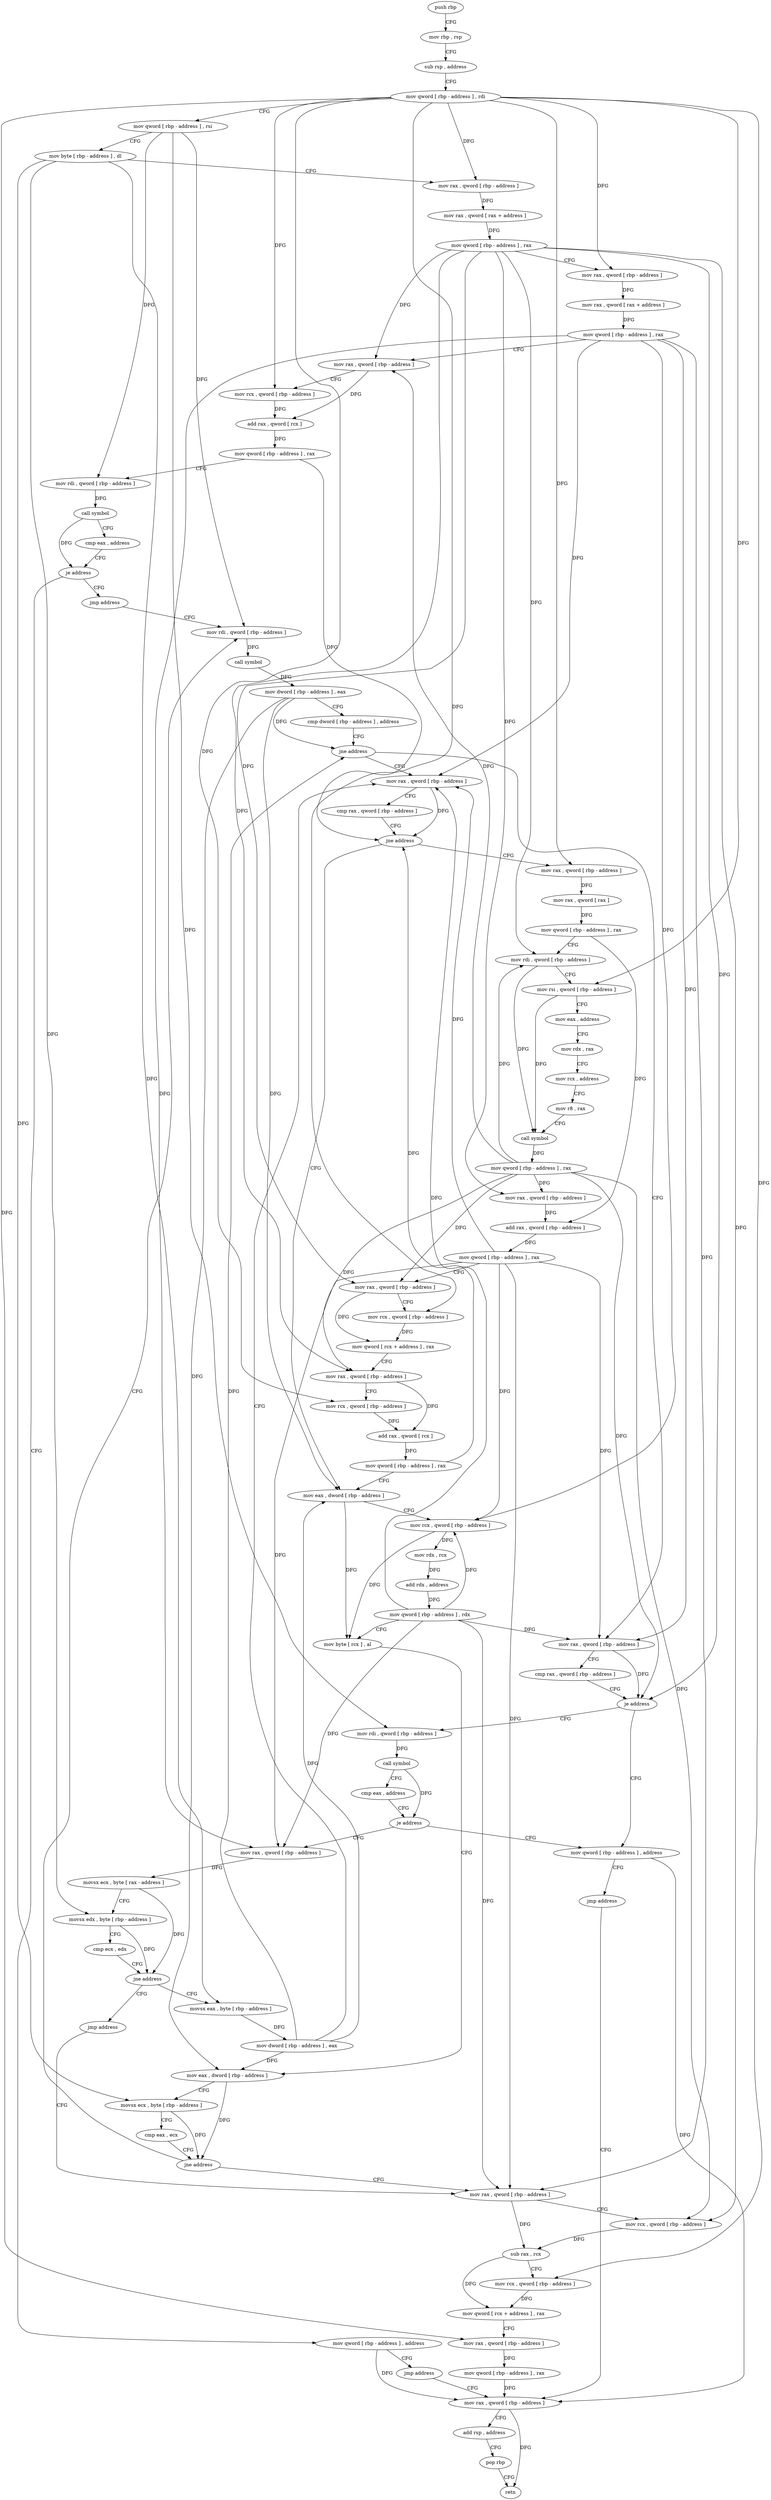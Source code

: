 digraph "func" {
"4212992" [label = "push rbp" ]
"4212993" [label = "mov rbp , rsp" ]
"4212996" [label = "sub rsp , address" ]
"4213000" [label = "mov qword [ rbp - address ] , rdi" ]
"4213004" [label = "mov qword [ rbp - address ] , rsi" ]
"4213008" [label = "mov byte [ rbp - address ] , dl" ]
"4213011" [label = "mov rax , qword [ rbp - address ]" ]
"4213015" [label = "mov rax , qword [ rax + address ]" ]
"4213019" [label = "mov qword [ rbp - address ] , rax" ]
"4213023" [label = "mov rax , qword [ rbp - address ]" ]
"4213027" [label = "mov rax , qword [ rax + address ]" ]
"4213031" [label = "mov qword [ rbp - address ] , rax" ]
"4213035" [label = "mov rax , qword [ rbp - address ]" ]
"4213039" [label = "mov rcx , qword [ rbp - address ]" ]
"4213043" [label = "add rax , qword [ rcx ]" ]
"4213046" [label = "mov qword [ rbp - address ] , rax" ]
"4213050" [label = "mov rdi , qword [ rbp - address ]" ]
"4213054" [label = "call symbol" ]
"4213059" [label = "cmp eax , address" ]
"4213062" [label = "je address" ]
"4213081" [label = "jmp address" ]
"4213068" [label = "mov qword [ rbp - address ] , address" ]
"4213086" [label = "mov rdi , qword [ rbp - address ]" ]
"4213076" [label = "jmp address" ]
"4213349" [label = "mov rax , qword [ rbp - address ]" ]
"4213090" [label = "call symbol" ]
"4213095" [label = "mov dword [ rbp - address ] , eax" ]
"4213098" [label = "cmp dword [ rbp - address ] , address" ]
"4213102" [label = "jne address" ]
"4213185" [label = "mov rax , qword [ rbp - address ]" ]
"4213108" [label = "mov rax , qword [ rbp - address ]" ]
"4213353" [label = "add rsp , address" ]
"4213357" [label = "pop rbp" ]
"4213358" [label = "retn" ]
"4213189" [label = "cmp rax , qword [ rbp - address ]" ]
"4213193" [label = "jne address" ]
"4213284" [label = "mov eax , dword [ rbp - address ]" ]
"4213199" [label = "mov rax , qword [ rbp - address ]" ]
"4213112" [label = "cmp rax , qword [ rbp - address ]" ]
"4213116" [label = "je address" ]
"4213140" [label = "mov qword [ rbp - address ] , address" ]
"4213122" [label = "mov rdi , qword [ rbp - address ]" ]
"4213287" [label = "mov rcx , qword [ rbp - address ]" ]
"4213291" [label = "mov rdx , rcx" ]
"4213294" [label = "add rdx , address" ]
"4213301" [label = "mov qword [ rbp - address ] , rdx" ]
"4213305" [label = "mov byte [ rcx ] , al" ]
"4213307" [label = "mov eax , dword [ rbp - address ]" ]
"4213310" [label = "movsx ecx , byte [ rbp - address ]" ]
"4213314" [label = "cmp eax , ecx" ]
"4213316" [label = "jne address" ]
"4213322" [label = "mov rax , qword [ rbp - address ]" ]
"4213203" [label = "mov rax , qword [ rax ]" ]
"4213206" [label = "mov qword [ rbp - address ] , rax" ]
"4213210" [label = "mov rdi , qword [ rbp - address ]" ]
"4213214" [label = "mov rsi , qword [ rbp - address ]" ]
"4213218" [label = "mov eax , address" ]
"4213223" [label = "mov rdx , rax" ]
"4213226" [label = "mov rcx , address" ]
"4213233" [label = "mov r8 , rax" ]
"4213236" [label = "call symbol" ]
"4213241" [label = "mov qword [ rbp - address ] , rax" ]
"4213245" [label = "mov rax , qword [ rbp - address ]" ]
"4213249" [label = "add rax , qword [ rbp - address ]" ]
"4213253" [label = "mov qword [ rbp - address ] , rax" ]
"4213257" [label = "mov rax , qword [ rbp - address ]" ]
"4213261" [label = "mov rcx , qword [ rbp - address ]" ]
"4213265" [label = "mov qword [ rcx + address ] , rax" ]
"4213269" [label = "mov rax , qword [ rbp - address ]" ]
"4213273" [label = "mov rcx , qword [ rbp - address ]" ]
"4213277" [label = "add rax , qword [ rcx ]" ]
"4213280" [label = "mov qword [ rbp - address ] , rax" ]
"4213148" [label = "jmp address" ]
"4213126" [label = "call symbol" ]
"4213131" [label = "cmp eax , address" ]
"4213134" [label = "je address" ]
"4213153" [label = "mov rax , qword [ rbp - address ]" ]
"4213326" [label = "mov rcx , qword [ rbp - address ]" ]
"4213330" [label = "sub rax , rcx" ]
"4213333" [label = "mov rcx , qword [ rbp - address ]" ]
"4213337" [label = "mov qword [ rcx + address ] , rax" ]
"4213341" [label = "mov rax , qword [ rbp - address ]" ]
"4213345" [label = "mov qword [ rbp - address ] , rax" ]
"4213157" [label = "movsx ecx , byte [ rax - address ]" ]
"4213161" [label = "movsx edx , byte [ rbp - address ]" ]
"4213165" [label = "cmp ecx , edx" ]
"4213167" [label = "jne address" ]
"4213178" [label = "movsx eax , byte [ rbp - address ]" ]
"4213173" [label = "jmp address" ]
"4213182" [label = "mov dword [ rbp - address ] , eax" ]
"4212992" -> "4212993" [ label = "CFG" ]
"4212993" -> "4212996" [ label = "CFG" ]
"4212996" -> "4213000" [ label = "CFG" ]
"4213000" -> "4213004" [ label = "CFG" ]
"4213000" -> "4213011" [ label = "DFG" ]
"4213000" -> "4213023" [ label = "DFG" ]
"4213000" -> "4213039" [ label = "DFG" ]
"4213000" -> "4213199" [ label = "DFG" ]
"4213000" -> "4213214" [ label = "DFG" ]
"4213000" -> "4213261" [ label = "DFG" ]
"4213000" -> "4213273" [ label = "DFG" ]
"4213000" -> "4213333" [ label = "DFG" ]
"4213000" -> "4213341" [ label = "DFG" ]
"4213004" -> "4213008" [ label = "CFG" ]
"4213004" -> "4213050" [ label = "DFG" ]
"4213004" -> "4213086" [ label = "DFG" ]
"4213004" -> "4213122" [ label = "DFG" ]
"4213008" -> "4213011" [ label = "CFG" ]
"4213008" -> "4213310" [ label = "DFG" ]
"4213008" -> "4213161" [ label = "DFG" ]
"4213008" -> "4213178" [ label = "DFG" ]
"4213011" -> "4213015" [ label = "DFG" ]
"4213015" -> "4213019" [ label = "DFG" ]
"4213019" -> "4213023" [ label = "CFG" ]
"4213019" -> "4213035" [ label = "DFG" ]
"4213019" -> "4213116" [ label = "DFG" ]
"4213019" -> "4213210" [ label = "DFG" ]
"4213019" -> "4213245" [ label = "DFG" ]
"4213019" -> "4213257" [ label = "DFG" ]
"4213019" -> "4213269" [ label = "DFG" ]
"4213019" -> "4213326" [ label = "DFG" ]
"4213023" -> "4213027" [ label = "DFG" ]
"4213027" -> "4213031" [ label = "DFG" ]
"4213031" -> "4213035" [ label = "CFG" ]
"4213031" -> "4213185" [ label = "DFG" ]
"4213031" -> "4213108" [ label = "DFG" ]
"4213031" -> "4213287" [ label = "DFG" ]
"4213031" -> "4213322" [ label = "DFG" ]
"4213031" -> "4213153" [ label = "DFG" ]
"4213035" -> "4213039" [ label = "CFG" ]
"4213035" -> "4213043" [ label = "DFG" ]
"4213039" -> "4213043" [ label = "DFG" ]
"4213043" -> "4213046" [ label = "DFG" ]
"4213046" -> "4213050" [ label = "CFG" ]
"4213046" -> "4213193" [ label = "DFG" ]
"4213050" -> "4213054" [ label = "DFG" ]
"4213054" -> "4213059" [ label = "CFG" ]
"4213054" -> "4213062" [ label = "DFG" ]
"4213059" -> "4213062" [ label = "CFG" ]
"4213062" -> "4213081" [ label = "CFG" ]
"4213062" -> "4213068" [ label = "CFG" ]
"4213081" -> "4213086" [ label = "CFG" ]
"4213068" -> "4213076" [ label = "CFG" ]
"4213068" -> "4213349" [ label = "DFG" ]
"4213086" -> "4213090" [ label = "DFG" ]
"4213076" -> "4213349" [ label = "CFG" ]
"4213349" -> "4213353" [ label = "CFG" ]
"4213349" -> "4213358" [ label = "DFG" ]
"4213090" -> "4213095" [ label = "DFG" ]
"4213095" -> "4213098" [ label = "CFG" ]
"4213095" -> "4213102" [ label = "DFG" ]
"4213095" -> "4213284" [ label = "DFG" ]
"4213095" -> "4213307" [ label = "DFG" ]
"4213098" -> "4213102" [ label = "CFG" ]
"4213102" -> "4213185" [ label = "CFG" ]
"4213102" -> "4213108" [ label = "CFG" ]
"4213185" -> "4213189" [ label = "CFG" ]
"4213185" -> "4213193" [ label = "DFG" ]
"4213108" -> "4213112" [ label = "CFG" ]
"4213108" -> "4213116" [ label = "DFG" ]
"4213353" -> "4213357" [ label = "CFG" ]
"4213357" -> "4213358" [ label = "CFG" ]
"4213189" -> "4213193" [ label = "CFG" ]
"4213193" -> "4213284" [ label = "CFG" ]
"4213193" -> "4213199" [ label = "CFG" ]
"4213284" -> "4213287" [ label = "CFG" ]
"4213284" -> "4213305" [ label = "DFG" ]
"4213199" -> "4213203" [ label = "DFG" ]
"4213112" -> "4213116" [ label = "CFG" ]
"4213116" -> "4213140" [ label = "CFG" ]
"4213116" -> "4213122" [ label = "CFG" ]
"4213140" -> "4213148" [ label = "CFG" ]
"4213140" -> "4213349" [ label = "DFG" ]
"4213122" -> "4213126" [ label = "DFG" ]
"4213287" -> "4213291" [ label = "DFG" ]
"4213287" -> "4213305" [ label = "DFG" ]
"4213291" -> "4213294" [ label = "DFG" ]
"4213294" -> "4213301" [ label = "DFG" ]
"4213301" -> "4213305" [ label = "CFG" ]
"4213301" -> "4213185" [ label = "DFG" ]
"4213301" -> "4213108" [ label = "DFG" ]
"4213301" -> "4213287" [ label = "DFG" ]
"4213301" -> "4213322" [ label = "DFG" ]
"4213301" -> "4213153" [ label = "DFG" ]
"4213305" -> "4213307" [ label = "CFG" ]
"4213307" -> "4213310" [ label = "CFG" ]
"4213307" -> "4213316" [ label = "DFG" ]
"4213310" -> "4213314" [ label = "CFG" ]
"4213310" -> "4213316" [ label = "DFG" ]
"4213314" -> "4213316" [ label = "CFG" ]
"4213316" -> "4213086" [ label = "CFG" ]
"4213316" -> "4213322" [ label = "CFG" ]
"4213322" -> "4213326" [ label = "CFG" ]
"4213322" -> "4213330" [ label = "DFG" ]
"4213203" -> "4213206" [ label = "DFG" ]
"4213206" -> "4213210" [ label = "CFG" ]
"4213206" -> "4213249" [ label = "DFG" ]
"4213210" -> "4213214" [ label = "CFG" ]
"4213210" -> "4213236" [ label = "DFG" ]
"4213214" -> "4213218" [ label = "CFG" ]
"4213214" -> "4213236" [ label = "DFG" ]
"4213218" -> "4213223" [ label = "CFG" ]
"4213223" -> "4213226" [ label = "CFG" ]
"4213226" -> "4213233" [ label = "CFG" ]
"4213233" -> "4213236" [ label = "CFG" ]
"4213236" -> "4213241" [ label = "DFG" ]
"4213241" -> "4213245" [ label = "DFG" ]
"4213241" -> "4213035" [ label = "DFG" ]
"4213241" -> "4213116" [ label = "DFG" ]
"4213241" -> "4213210" [ label = "DFG" ]
"4213241" -> "4213257" [ label = "DFG" ]
"4213241" -> "4213269" [ label = "DFG" ]
"4213241" -> "4213326" [ label = "DFG" ]
"4213245" -> "4213249" [ label = "DFG" ]
"4213249" -> "4213253" [ label = "DFG" ]
"4213253" -> "4213257" [ label = "CFG" ]
"4213253" -> "4213185" [ label = "DFG" ]
"4213253" -> "4213108" [ label = "DFG" ]
"4213253" -> "4213287" [ label = "DFG" ]
"4213253" -> "4213322" [ label = "DFG" ]
"4213253" -> "4213153" [ label = "DFG" ]
"4213257" -> "4213261" [ label = "CFG" ]
"4213257" -> "4213265" [ label = "DFG" ]
"4213261" -> "4213265" [ label = "DFG" ]
"4213265" -> "4213269" [ label = "CFG" ]
"4213269" -> "4213273" [ label = "CFG" ]
"4213269" -> "4213277" [ label = "DFG" ]
"4213273" -> "4213277" [ label = "DFG" ]
"4213277" -> "4213280" [ label = "DFG" ]
"4213280" -> "4213284" [ label = "CFG" ]
"4213280" -> "4213193" [ label = "DFG" ]
"4213148" -> "4213349" [ label = "CFG" ]
"4213126" -> "4213131" [ label = "CFG" ]
"4213126" -> "4213134" [ label = "DFG" ]
"4213131" -> "4213134" [ label = "CFG" ]
"4213134" -> "4213153" [ label = "CFG" ]
"4213134" -> "4213140" [ label = "CFG" ]
"4213153" -> "4213157" [ label = "DFG" ]
"4213326" -> "4213330" [ label = "DFG" ]
"4213330" -> "4213333" [ label = "CFG" ]
"4213330" -> "4213337" [ label = "DFG" ]
"4213333" -> "4213337" [ label = "DFG" ]
"4213337" -> "4213341" [ label = "CFG" ]
"4213341" -> "4213345" [ label = "DFG" ]
"4213345" -> "4213349" [ label = "DFG" ]
"4213157" -> "4213161" [ label = "CFG" ]
"4213157" -> "4213167" [ label = "DFG" ]
"4213161" -> "4213165" [ label = "CFG" ]
"4213161" -> "4213167" [ label = "DFG" ]
"4213165" -> "4213167" [ label = "CFG" ]
"4213167" -> "4213178" [ label = "CFG" ]
"4213167" -> "4213173" [ label = "CFG" ]
"4213178" -> "4213182" [ label = "DFG" ]
"4213173" -> "4213322" [ label = "CFG" ]
"4213182" -> "4213185" [ label = "CFG" ]
"4213182" -> "4213102" [ label = "DFG" ]
"4213182" -> "4213284" [ label = "DFG" ]
"4213182" -> "4213307" [ label = "DFG" ]
}
